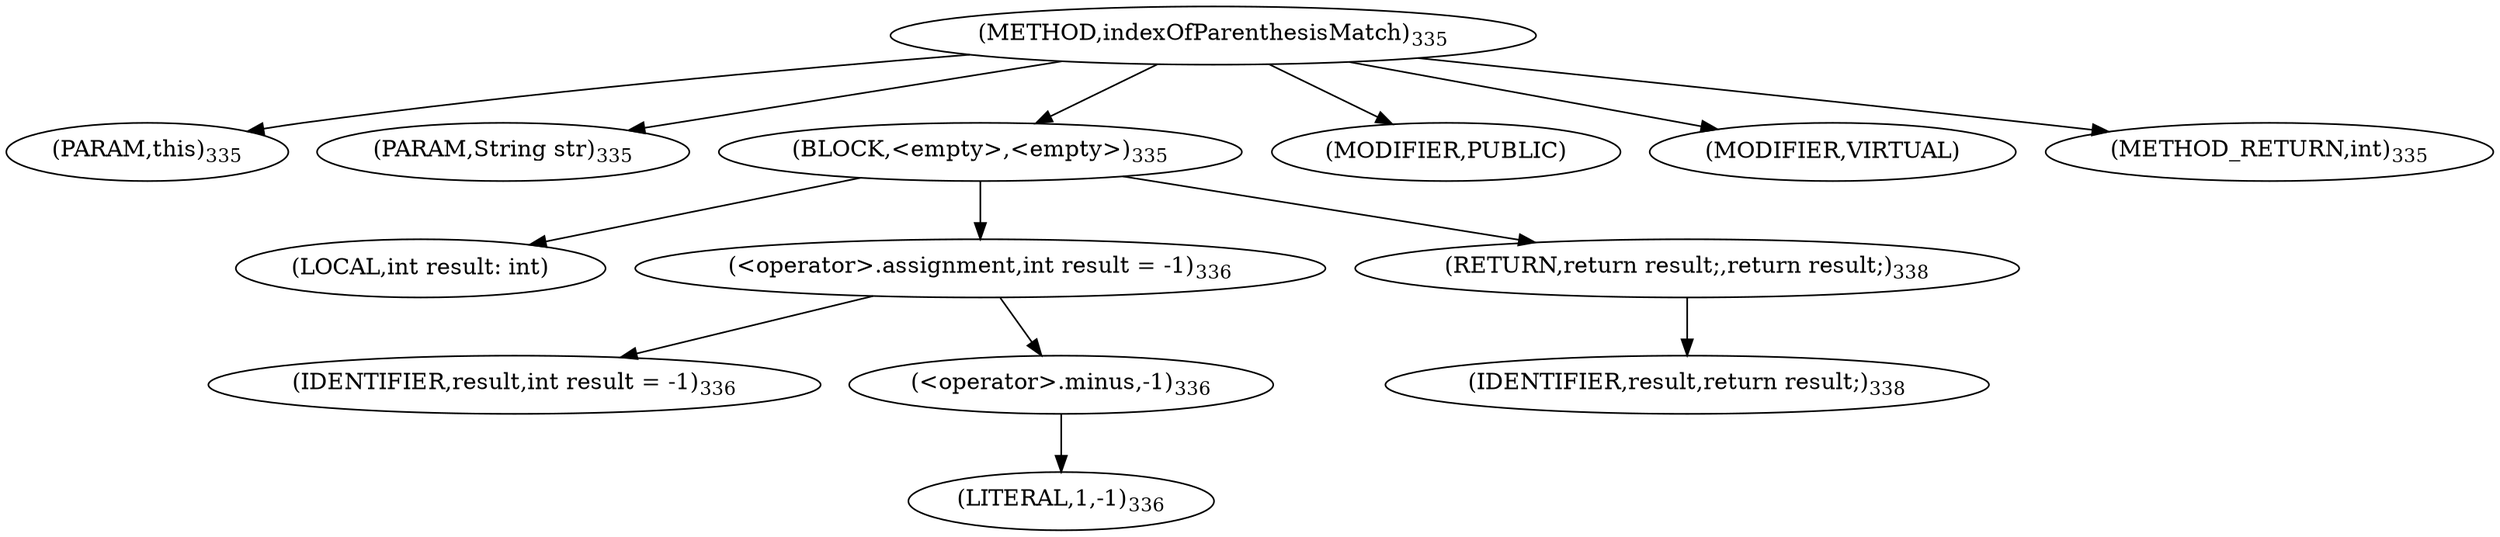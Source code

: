 digraph "indexOfParenthesisMatch" {  
"1056" [label = <(METHOD,indexOfParenthesisMatch)<SUB>335</SUB>> ]
"1057" [label = <(PARAM,this)<SUB>335</SUB>> ]
"1058" [label = <(PARAM,String str)<SUB>335</SUB>> ]
"1059" [label = <(BLOCK,&lt;empty&gt;,&lt;empty&gt;)<SUB>335</SUB>> ]
"1060" [label = <(LOCAL,int result: int)> ]
"1061" [label = <(&lt;operator&gt;.assignment,int result = -1)<SUB>336</SUB>> ]
"1062" [label = <(IDENTIFIER,result,int result = -1)<SUB>336</SUB>> ]
"1063" [label = <(&lt;operator&gt;.minus,-1)<SUB>336</SUB>> ]
"1064" [label = <(LITERAL,1,-1)<SUB>336</SUB>> ]
"1065" [label = <(RETURN,return result;,return result;)<SUB>338</SUB>> ]
"1066" [label = <(IDENTIFIER,result,return result;)<SUB>338</SUB>> ]
"1067" [label = <(MODIFIER,PUBLIC)> ]
"1068" [label = <(MODIFIER,VIRTUAL)> ]
"1069" [label = <(METHOD_RETURN,int)<SUB>335</SUB>> ]
  "1056" -> "1057" 
  "1056" -> "1058" 
  "1056" -> "1059" 
  "1056" -> "1067" 
  "1056" -> "1068" 
  "1056" -> "1069" 
  "1059" -> "1060" 
  "1059" -> "1061" 
  "1059" -> "1065" 
  "1061" -> "1062" 
  "1061" -> "1063" 
  "1063" -> "1064" 
  "1065" -> "1066" 
}
